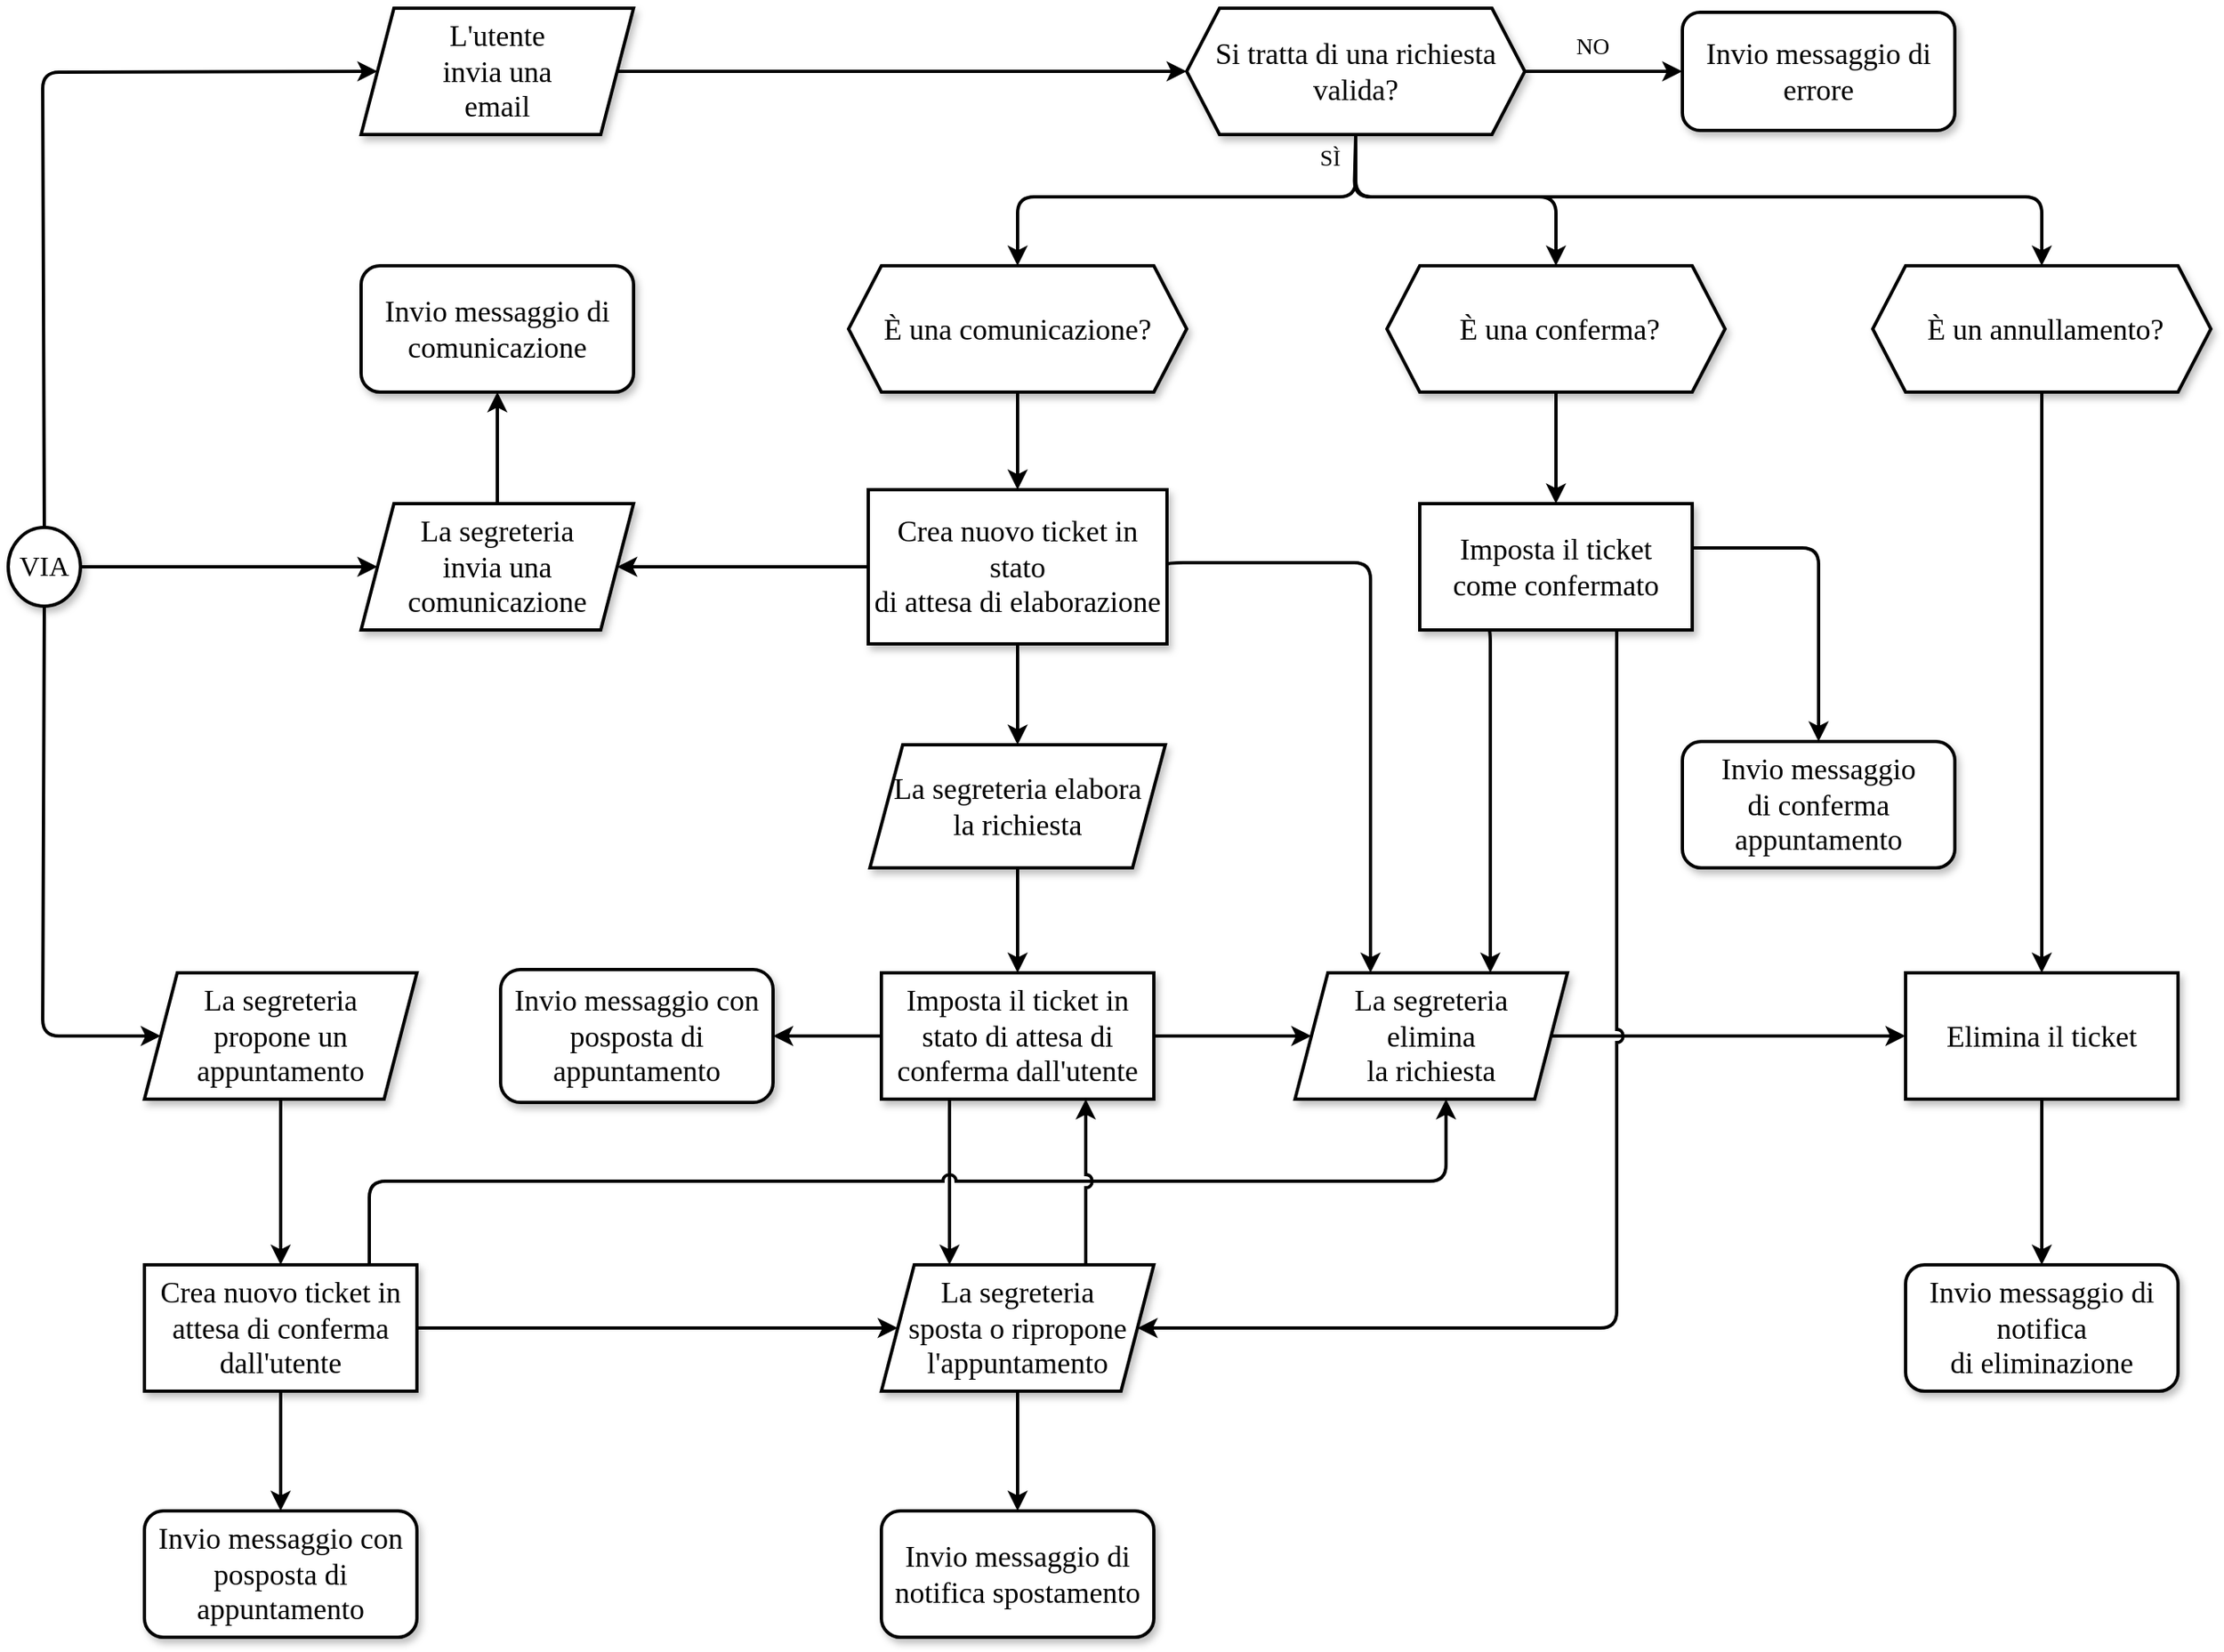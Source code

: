 <mxfile>
    <diagram id="Xe6axFjLFaA-5gSKD9X4" name="Page-2">
        <mxGraphModel dx="1331" dy="316" grid="1" gridSize="10" guides="1" tooltips="1" connect="1" arrows="1" fold="1" page="1" pageScale="1" pageWidth="827" pageHeight="1169" math="0" shadow="0">
            <root>
                <mxCell id="Ouf7BG7hddiqqKzNlTg5-0"/>
                <mxCell id="Ouf7BG7hddiqqKzNlTg5-1" parent="Ouf7BG7hddiqqKzNlTg5-0"/>
                <mxCell id="vu7aCvde-smqcooEf6lS-1" style="rounded=1;sketch=0;orthogonalLoop=1;jettySize=auto;html=1;strokeWidth=2;jumpStyle=arc;snapToPoint=0;anchorPointDirection=1;edgeStyle=orthogonalEdgeStyle;orthogonal=0;fixDash=0;flowAnimation=0;spacing=12;" parent="Ouf7BG7hddiqqKzNlTg5-1" source="YdChkJVt89u3u9-gbL1g-1" target="vu7aCvde-smqcooEf6lS-0" edge="1">
                    <mxGeometry relative="1" as="geometry"/>
                </mxCell>
                <mxCell id="YdChkJVt89u3u9-gbL1g-6" style="rounded=1;sketch=0;jumpStyle=arc;orthogonalLoop=1;jettySize=auto;html=1;strokeWidth=2;snapToPoint=0;anchorPointDirection=1;edgeStyle=orthogonalEdgeStyle;orthogonal=0;fixDash=0;flowAnimation=0;spacing=12;" parent="Ouf7BG7hddiqqKzNlTg5-1" source="YdChkJVt89u3u9-gbL1g-7" target="YdChkJVt89u3u9-gbL1g-21" edge="1">
                    <mxGeometry relative="1" as="geometry"/>
                </mxCell>
                <mxCell id="YdChkJVt89u3u9-gbL1g-8" style="rounded=1;orthogonalLoop=1;jettySize=auto;html=1;endArrow=classic;fontSize=11;fontFamily=Helvetica;strokeWidth=2;jumpStyle=arc;snapToPoint=0;anchorPointDirection=1;sketch=0;edgeStyle=orthogonalEdgeStyle;orthogonal=0;fixDash=0;flowAnimation=0;spacing=12;" parent="Ouf7BG7hddiqqKzNlTg5-1" source="YdChkJVt89u3u9-gbL1g-14" target="YdChkJVt89u3u9-gbL1g-2" edge="1">
                    <mxGeometry relative="1" as="geometry"/>
                </mxCell>
                <mxCell id="YdChkJVt89u3u9-gbL1g-9" value="&lt;font style=&quot;font-size: 14px;&quot;&gt;NO&lt;/font&gt;" style="edgeLabel;html=1;align=center;verticalAlign=middle;resizable=0;points=[];fontSize=14;fontFamily=asd;fontSource=http%3A%2F%2Fmirrors.ctan.org%2Ffonts%2Fcm%2Fps-type1%2Fbakoma%2Fttf%2Fcmb10.ttf;" parent="YdChkJVt89u3u9-gbL1g-8" vertex="1" connectable="0">
                    <mxGeometry x="-0.16" relative="1" as="geometry">
                        <mxPoint y="-15" as="offset"/>
                    </mxGeometry>
                </mxCell>
                <mxCell id="YdChkJVt89u3u9-gbL1g-12" style="rounded=1;orthogonalLoop=1;jettySize=auto;html=1;endArrow=classic;fontSize=11;fontFamily=Helvetica;strokeWidth=2;jumpStyle=arc;snapToPoint=0;anchorPointDirection=1;sketch=0;edgeStyle=orthogonalEdgeStyle;orthogonal=0;fixDash=0;flowAnimation=0;entryX=0.5;entryY=0;entryDx=0;entryDy=0;spacing=12;exitX=0.5;exitY=1;exitDx=0;exitDy=0;" parent="Ouf7BG7hddiqqKzNlTg5-1" source="YdChkJVt89u3u9-gbL1g-14" target="YdChkJVt89u3u9-gbL1g-16" edge="1">
                    <mxGeometry relative="1" as="geometry">
                        <mxPoint x="280" y="309" as="sourcePoint"/>
                        <mxPoint x="482" y="321" as="targetPoint"/>
                        <Array as="points">
                            <mxPoint x="280" y="202"/>
                            <mxPoint x="280" y="240"/>
                            <mxPoint x="403" y="240"/>
                        </Array>
                    </mxGeometry>
                </mxCell>
                <mxCell id="YdChkJVt89u3u9-gbL1g-13" value="&lt;font style=&quot;font-size: 14px;&quot;&gt;SÌ&lt;/font&gt;" style="edgeLabel;html=1;align=center;verticalAlign=middle;resizable=0;points=[];fontSize=14;fontFamily=asd;fontSource=http%3A%2F%2Fmirrors.ctan.org%2Ffonts%2Fcm%2Fps-type1%2Fbakoma%2Fttf%2Fcmb10.ttf;" parent="YdChkJVt89u3u9-gbL1g-12" vertex="1" connectable="0">
                    <mxGeometry x="-0.265" y="-1" relative="1" as="geometry">
                        <mxPoint x="-51" y="-24" as="offset"/>
                    </mxGeometry>
                </mxCell>
                <mxCell id="vu7aCvde-smqcooEf6lS-12" style="rounded=1;sketch=0;orthogonalLoop=1;jettySize=auto;html=1;strokeWidth=2;jumpStyle=arc;snapToPoint=0;anchorPointDirection=1;edgeStyle=orthogonalEdgeStyle;orthogonal=0;fixDash=0;flowAnimation=0;entryX=0.5;entryY=0;entryDx=0;entryDy=0;exitX=0.5;exitY=1;exitDx=0;exitDy=0;spacing=12;" parent="Ouf7BG7hddiqqKzNlTg5-1" source="YdChkJVt89u3u9-gbL1g-14" edge="1" target="YdChkJVt89u3u9-gbL1g-7">
                    <mxGeometry relative="1" as="geometry">
                        <mxPoint x="78" y="300" as="targetPoint"/>
                        <Array as="points">
                            <mxPoint x="281" y="240"/>
                            <mxPoint x="75" y="240"/>
                        </Array>
                    </mxGeometry>
                </mxCell>
                <mxCell id="vu7aCvde-smqcooEf6lS-13" style="rounded=1;sketch=0;orthogonalLoop=1;jettySize=auto;html=1;strokeWidth=2;jumpStyle=arc;snapToPoint=0;anchorPointDirection=1;edgeStyle=orthogonalEdgeStyle;orthogonal=0;fixDash=0;flowAnimation=0;exitX=0.5;exitY=1;exitDx=0;exitDy=0;entryX=0.5;entryY=0;entryDx=0;entryDy=0;spacing=12;" parent="Ouf7BG7hddiqqKzNlTg5-1" source="YdChkJVt89u3u9-gbL1g-14" target="YdChkJVt89u3u9-gbL1g-18" edge="1">
                    <mxGeometry relative="1" as="geometry">
                        <Array as="points">
                            <mxPoint x="281" y="240"/>
                            <mxPoint x="699" y="240"/>
                        </Array>
                    </mxGeometry>
                </mxCell>
                <mxCell id="YdChkJVt89u3u9-gbL1g-15" style="rounded=1;orthogonalLoop=1;jettySize=auto;html=1;endArrow=classic;fontSize=11;fontFamily=Helvetica;strokeWidth=2;jumpStyle=arc;snapToPoint=0;anchorPointDirection=1;sketch=0;edgeStyle=orthogonalEdgeStyle;orthogonal=0;fixDash=0;flowAnimation=0;spacing=12;" parent="Ouf7BG7hddiqqKzNlTg5-1" source="YdChkJVt89u3u9-gbL1g-16" target="YdChkJVt89u3u9-gbL1g-31" edge="1">
                    <mxGeometry relative="1" as="geometry"/>
                </mxCell>
                <mxCell id="YdChkJVt89u3u9-gbL1g-17" style="rounded=1;orthogonalLoop=1;jettySize=auto;html=1;endArrow=classic;fontSize=11;fontFamily=Helvetica;strokeWidth=2;jumpStyle=arc;snapToPoint=0;anchorPointDirection=1;sketch=0;edgeStyle=orthogonalEdgeStyle;orthogonal=0;fixDash=0;flowAnimation=0;spacing=12;" parent="Ouf7BG7hddiqqKzNlTg5-1" source="YdChkJVt89u3u9-gbL1g-18" target="YdChkJVt89u3u9-gbL1g-38" edge="1">
                    <mxGeometry relative="1" as="geometry">
                        <mxPoint x="702.0" y="420" as="targetPoint"/>
                    </mxGeometry>
                </mxCell>
                <mxCell id="YdChkJVt89u3u9-gbL1g-19" style="rounded=1;sketch=0;jumpStyle=arc;orthogonalLoop=1;jettySize=auto;html=1;strokeWidth=2;snapToPoint=0;anchorPointDirection=1;edgeStyle=orthogonalEdgeStyle;orthogonal=0;fixDash=0;flowAnimation=0;spacing=12;" parent="Ouf7BG7hddiqqKzNlTg5-1" source="YdChkJVt89u3u9-gbL1g-21" target="YdChkJVt89u3u9-gbL1g-23" edge="1">
                    <mxGeometry relative="1" as="geometry"/>
                </mxCell>
                <mxCell id="vu7aCvde-smqcooEf6lS-2" style="rounded=1;sketch=0;orthogonalLoop=1;jettySize=auto;html=1;strokeWidth=2;jumpStyle=arc;snapToPoint=0;anchorPointDirection=1;edgeStyle=orthogonalEdgeStyle;orthogonal=0;fixDash=0;flowAnimation=0;spacing=12;" parent="Ouf7BG7hddiqqKzNlTg5-1" source="YdChkJVt89u3u9-gbL1g-21" target="vu7aCvde-smqcooEf6lS-0" edge="1">
                    <mxGeometry relative="1" as="geometry"/>
                </mxCell>
                <mxCell id="YdChkJVt89u3u9-gbL1g-22" style="rounded=1;sketch=0;jumpStyle=arc;orthogonalLoop=1;jettySize=auto;html=1;strokeWidth=2;snapToPoint=0;anchorPointDirection=1;edgeStyle=orthogonalEdgeStyle;orthogonal=0;fixDash=0;flowAnimation=0;spacing=12;" parent="Ouf7BG7hddiqqKzNlTg5-1" source="YdChkJVt89u3u9-gbL1g-23" target="YdChkJVt89u3u9-gbL1g-28" edge="1">
                    <mxGeometry relative="1" as="geometry">
                        <mxPoint x="75" y="669" as="sourcePoint"/>
                    </mxGeometry>
                </mxCell>
                <mxCell id="YdChkJVt89u3u9-gbL1g-24" style="rounded=1;orthogonalLoop=1;jettySize=auto;html=1;endArrow=classic;fontSize=11;fontFamily=Helvetica;strokeWidth=2;jumpStyle=arc;snapToPoint=0;anchorPointDirection=1;sketch=0;edgeStyle=orthogonalEdgeStyle;orthogonal=0;fixDash=0;flowAnimation=0;spacing=12;" parent="Ouf7BG7hddiqqKzNlTg5-1" source="YdChkJVt89u3u9-gbL1g-25" target="YdChkJVt89u3u9-gbL1g-38" edge="1">
                    <mxGeometry relative="1" as="geometry"/>
                </mxCell>
                <mxCell id="vu7aCvde-smqcooEf6lS-25" style="rounded=1;sketch=0;jumpStyle=arc;orthogonalLoop=1;jettySize=auto;html=1;strokeWidth=2;snapToPoint=0;anchorPointDirection=1;edgeStyle=orthogonalEdgeStyle;orthogonal=0;fixDash=0;flowAnimation=0;spacing=12;" parent="Ouf7BG7hddiqqKzNlTg5-1" source="YdChkJVt89u3u9-gbL1g-28" target="YdChkJVt89u3u9-gbL1g-25" edge="1">
                    <mxGeometry relative="1" as="geometry"/>
                </mxCell>
                <mxCell id="vu7aCvde-smqcooEf6lS-28" style="rounded=1;sketch=0;jumpStyle=arc;orthogonalLoop=1;jettySize=auto;html=1;strokeWidth=2;snapToPoint=0;anchorPointDirection=1;edgeStyle=orthogonalEdgeStyle;orthogonal=0;fixDash=0;flowAnimation=0;spacing=12;" parent="Ouf7BG7hddiqqKzNlTg5-1" source="YdChkJVt89u3u9-gbL1g-28" target="YdChkJVt89u3u9-gbL1g-3" edge="1">
                    <mxGeometry relative="1" as="geometry"/>
                </mxCell>
                <mxCell id="YdChkJVt89u3u9-gbL1g-48" style="rounded=1;sketch=0;orthogonalLoop=1;jettySize=auto;html=1;strokeWidth=2;jumpStyle=arc;snapToPoint=0;anchorPointDirection=1;edgeStyle=orthogonalEdgeStyle;orthogonal=0;fixDash=0;flowAnimation=0;spacing=12;exitX=1;exitY=0.5;exitDx=0;exitDy=0;" parent="Ouf7BG7hddiqqKzNlTg5-1" source="YdChkJVt89u3u9-gbL1g-36" target="YdChkJVt89u3u9-gbL1g-14" edge="1">
                    <mxGeometry relative="1" as="geometry"/>
                </mxCell>
                <mxCell id="YdChkJVt89u3u9-gbL1g-37" style="rounded=1;orthogonalLoop=1;jettySize=auto;html=1;endArrow=classic;fontSize=11;fontFamily=Helvetica;strokeWidth=2;jumpStyle=arc;snapToPoint=0;anchorPointDirection=1;sketch=0;edgeStyle=orthogonalEdgeStyle;orthogonal=0;fixDash=0;flowAnimation=0;spacing=12;" parent="Ouf7BG7hddiqqKzNlTg5-1" source="YdChkJVt89u3u9-gbL1g-38" target="YdChkJVt89u3u9-gbL1g-5" edge="1">
                    <mxGeometry relative="1" as="geometry"/>
                </mxCell>
                <mxCell id="YdChkJVt89u3u9-gbL1g-44" style="rounded=1;sketch=0;jumpStyle=arc;orthogonalLoop=1;jettySize=auto;html=1;strokeWidth=2;snapToPoint=0;anchorPointDirection=1;edgeStyle=orthogonalEdgeStyle;orthogonal=0;fixDash=0;flowAnimation=0;spacing=12;" parent="Ouf7BG7hddiqqKzNlTg5-1" source="YdChkJVt89u3u9-gbL1g-40" target="YdChkJVt89u3u9-gbL1g-43" edge="1">
                    <mxGeometry relative="1" as="geometry"/>
                </mxCell>
                <mxCell id="vu7aCvde-smqcooEf6lS-7" style="rounded=1;sketch=0;jumpStyle=arc;orthogonalLoop=1;jettySize=auto;html=1;strokeWidth=2;snapToPoint=0;anchorPointDirection=1;edgeStyle=orthogonalEdgeStyle;orthogonal=0;fixDash=0;flowAnimation=0;spacing=12;" parent="Ouf7BG7hddiqqKzNlTg5-1" source="YdChkJVt89u3u9-gbL1g-43" target="vu7aCvde-smqcooEf6lS-6" edge="1">
                    <mxGeometry relative="1" as="geometry"/>
                </mxCell>
                <mxCell id="vu7aCvde-smqcooEf6lS-22" style="rounded=1;sketch=0;jumpStyle=arc;orthogonalLoop=1;jettySize=auto;html=1;strokeWidth=2;snapToPoint=0;anchorPointDirection=1;edgeStyle=orthogonalEdgeStyle;orthogonal=0;fixDash=0;flowAnimation=0;spacing=12;" parent="Ouf7BG7hddiqqKzNlTg5-1" source="YdChkJVt89u3u9-gbL1g-43" target="YdChkJVt89u3u9-gbL1g-45" edge="1">
                    <mxGeometry relative="1" as="geometry"/>
                </mxCell>
                <mxCell id="vu7aCvde-smqcooEf6lS-18" style="rounded=1;sketch=0;jumpStyle=arc;orthogonalLoop=1;jettySize=auto;html=1;strokeWidth=2;snapToPoint=0;anchorPointDirection=1;edgeStyle=orthogonalEdgeStyle;orthogonal=0;fixDash=0;flowAnimation=0;spacing=12;" parent="Ouf7BG7hddiqqKzNlTg5-1" source="vu7aCvde-smqcooEf6lS-0" target="vu7aCvde-smqcooEf6lS-3" edge="1">
                    <mxGeometry relative="1" as="geometry"/>
                </mxCell>
                <object label="" id="vu7aCvde-smqcooEf6lS-24">
                    <mxCell style="rounded=1;sketch=0;jumpStyle=arc;orthogonalLoop=1;jettySize=auto;html=1;strokeWidth=2;snapToPoint=0;anchorPointDirection=1;edgeStyle=orthogonalEdgeStyle;orthogonal=0;fixDash=0;flowAnimation=0;spacing=12;" parent="Ouf7BG7hddiqqKzNlTg5-1" source="vu7aCvde-smqcooEf6lS-6" target="vu7aCvde-smqcooEf6lS-8" edge="1">
                        <mxGeometry relative="1" as="geometry"/>
                    </mxCell>
                </object>
                <mxCell id="5tTfcEV_6ob84jtxQ1FV-10" style="edgeStyle=orthogonalEdgeStyle;sketch=0;jumpStyle=arc;orthogonalLoop=1;jettySize=auto;html=1;exitX=0.5;exitY=0;exitDx=0;exitDy=0;strokeWidth=2;spacing=12;entryX=0;entryY=0.5;entryDx=0;entryDy=0;" edge="1" parent="Ouf7BG7hddiqqKzNlTg5-1" source="YdChkJVt89u3u9-gbL1g-1" target="YdChkJVt89u3u9-gbL1g-36">
                    <mxGeometry relative="1" as="geometry">
                        <Array as="points">
                            <mxPoint x="-518" y="164"/>
                            <mxPoint x="-519" y="164"/>
                        </Array>
                    </mxGeometry>
                </mxCell>
                <mxCell id="5tTfcEV_6ob84jtxQ1FV-11" style="edgeStyle=orthogonalEdgeStyle;sketch=0;jumpStyle=arc;orthogonalLoop=1;jettySize=auto;html=1;exitX=0.5;exitY=1;exitDx=0;exitDy=0;strokeWidth=2;spacing=12;" edge="1" parent="Ouf7BG7hddiqqKzNlTg5-1" source="YdChkJVt89u3u9-gbL1g-1" target="YdChkJVt89u3u9-gbL1g-40">
                    <mxGeometry relative="1" as="geometry">
                        <mxPoint x="-519" y="705" as="targetPoint"/>
                        <Array as="points">
                            <mxPoint x="-519" y="699"/>
                        </Array>
                    </mxGeometry>
                </mxCell>
                <mxCell id="YdChkJVt89u3u9-gbL1g-1" value="VIA" style="ellipse;whiteSpace=wrap;html=1;aspect=fixed;strokeWidth=2;shadow=1;fontFamily=asd;fontSource=http%3A%2F%2Fmirrors.ctan.org%2Ffonts%2Fcm%2Fps-type1%2Fbakoma%2Fttf%2Fcmb10.ttf;fontSize=17;snapToPoint=0;fixDash=1;" parent="Ouf7BG7hddiqqKzNlTg5-1" vertex="1">
                    <mxGeometry x="-540" y="441.5" width="44.01" height="48" as="geometry"/>
                </mxCell>
                <mxCell id="YdChkJVt89u3u9-gbL1g-2" value="&lt;font style=&quot;font-size: 18px;&quot;&gt;Invio messaggio di errore&lt;/font&gt;" style="rounded=1;whiteSpace=wrap;html=1;strokeWidth=2;fontSize=18;shadow=1;fontFamily=asd;fontSource=http%3A%2F%2Fmirrors.ctan.org%2Ffonts%2Fcm%2Fps-type1%2Fbakoma%2Fttf%2Fcmb10.ttf;snapToPoint=0;fixDash=1;spacing=2;" parent="Ouf7BG7hddiqqKzNlTg5-1" vertex="1">
                    <mxGeometry x="480" y="127.5" width="166" height="72" as="geometry"/>
                </mxCell>
                <mxCell id="YdChkJVt89u3u9-gbL1g-3" value="&lt;font style=&quot;font-size: 18px;&quot;&gt;Invio messaggio con posposta di appuntamento&lt;/font&gt;" style="rounded=1;whiteSpace=wrap;html=1;strokeWidth=2;fontSize=18;shadow=1;fontFamily=asd;fontSource=http%3A%2F%2Fmirrors.ctan.org%2Ffonts%2Fcm%2Fps-type1%2Fbakoma%2Fttf%2Fcmb10.ttf;snapToPoint=0;fixDash=1;spacing=2;" parent="Ouf7BG7hddiqqKzNlTg5-1" vertex="1">
                    <mxGeometry x="-240" y="711" width="166" height="81" as="geometry"/>
                </mxCell>
                <mxCell id="YdChkJVt89u3u9-gbL1g-4" value="&lt;span style=&quot;font-size: 18px&quot;&gt;Invio messaggio&lt;br&gt;di conferma&lt;br&gt;appuntamento&lt;/span&gt;&lt;font style=&quot;font-size: 18px&quot;&gt;&lt;br style=&quot;font-size: 18px&quot;&gt;&lt;/font&gt;" style="rounded=1;whiteSpace=wrap;html=1;strokeWidth=2;fontSize=18;shadow=1;fontFamily=asd;fontSource=http%3A%2F%2Fmirrors.ctan.org%2Ffonts%2Fcm%2Fps-type1%2Fbakoma%2Fttf%2Fcmb10.ttf;snapToPoint=0;fixDash=1;spacing=0;" parent="Ouf7BG7hddiqqKzNlTg5-1" vertex="1">
                    <mxGeometry x="480" y="572" width="166" height="77" as="geometry"/>
                </mxCell>
                <mxCell id="YdChkJVt89u3u9-gbL1g-5" value="&lt;font style=&quot;font-size: 18px;&quot;&gt;Invio&amp;nbsp;messaggio di notifica&lt;br style=&quot;font-size: 18px;&quot;&gt;di eliminazione&lt;br style=&quot;font-size: 18px;&quot;&gt;&lt;/font&gt;" style="rounded=1;whiteSpace=wrap;html=1;strokeWidth=2;fontSize=18;shadow=1;fontFamily=asd;fontSource=http%3A%2F%2Fmirrors.ctan.org%2Ffonts%2Fcm%2Fps-type1%2Fbakoma%2Fttf%2Fcmb10.ttf;snapToPoint=0;fixDash=1;spacing=2;" parent="Ouf7BG7hddiqqKzNlTg5-1" vertex="1">
                    <mxGeometry x="616" y="891" width="166" height="77" as="geometry"/>
                </mxCell>
                <mxCell id="YdChkJVt89u3u9-gbL1g-7" value="&lt;span style=&quot;font-size: 18px; font-style: normal; font-weight: normal; letter-spacing: normal; text-align: center; text-indent: 0px; text-transform: none; word-spacing: 0px; text-decoration: none; display: inline; float: none;&quot;&gt;È una comunicazione?&lt;/span&gt;" style="shape=hexagon;perimeter=hexagonPerimeter2;whiteSpace=wrap;html=1;fixedSize=1;shadow=1;labelBackgroundColor=none;strokeWidth=2;fontFamily=asd;fontSource=http%3A%2F%2Fmirrors.ctan.org%2Ffonts%2Fcm%2Fps-type1%2Fbakoma%2Fttf%2Fcmb10.ttf;fontSize=18;snapToPoint=0;fixDash=1;spacing=2;" parent="Ouf7BG7hddiqqKzNlTg5-1" vertex="1">
                    <mxGeometry x="-28" y="282" width="206" height="77" as="geometry"/>
                </mxCell>
                <mxCell id="YdChkJVt89u3u9-gbL1g-14" value="Si tratta di una richiesta valida?" style="shape=hexagon;perimeter=hexagonPerimeter2;whiteSpace=wrap;html=1;fixedSize=1;shadow=1;labelBackgroundColor=none;strokeWidth=2;fontFamily=asd;fontSource=http%3A%2F%2Fmirrors.ctan.org%2Ffonts%2Fcm%2Fps-type1%2Fbakoma%2Fttf%2Fcmb10.ttf;fontSize=18;snapToPoint=0;fixDash=1;spacing=2;" parent="Ouf7BG7hddiqqKzNlTg5-1" vertex="1">
                    <mxGeometry x="178" y="125" width="206" height="77" as="geometry"/>
                </mxCell>
                <mxCell id="YdChkJVt89u3u9-gbL1g-16" value="&lt;span style=&quot;font-size: 18px; font-style: normal; font-weight: normal; letter-spacing: normal; text-align: center; text-indent: 0px; text-transform: none; word-spacing: 0px; text-decoration: none; display: inline; float: none;&quot;&gt;&amp;nbsp;È una conferma?&lt;/span&gt;" style="shape=hexagon;perimeter=hexagonPerimeter2;whiteSpace=wrap;html=1;fixedSize=1;shadow=1;labelBackgroundColor=none;strokeWidth=2;fontFamily=asd;fontSource=http%3A%2F%2Fmirrors.ctan.org%2Ffonts%2Fcm%2Fps-type1%2Fbakoma%2Fttf%2Fcmb10.ttf;fontSize=18;snapToPoint=0;fixDash=1;spacing=2;" parent="Ouf7BG7hddiqqKzNlTg5-1" vertex="1">
                    <mxGeometry x="300" y="282" width="206" height="77" as="geometry"/>
                </mxCell>
                <mxCell id="YdChkJVt89u3u9-gbL1g-18" value="&lt;span style=&quot;font-size: 18px;&quot;&gt;&amp;nbsp;È un annullamento?&lt;/span&gt;" style="shape=hexagon;perimeter=hexagonPerimeter2;whiteSpace=wrap;html=1;fixedSize=1;shadow=1;labelBackgroundColor=none;strokeWidth=2;fontFamily=asd;fontSource=http%3A%2F%2Fmirrors.ctan.org%2Ffonts%2Fcm%2Fps-type1%2Fbakoma%2Fttf%2Fcmb10.ttf;fontSize=18;snapToPoint=0;fixDash=1;spacing=2;" parent="Ouf7BG7hddiqqKzNlTg5-1" vertex="1">
                    <mxGeometry x="596" y="282" width="206" height="77" as="geometry"/>
                </mxCell>
                <mxCell id="5tTfcEV_6ob84jtxQ1FV-6" style="edgeStyle=orthogonalEdgeStyle;sketch=0;jumpStyle=arc;orthogonalLoop=1;jettySize=auto;html=1;exitX=1;exitY=0.5;exitDx=0;exitDy=0;strokeWidth=2;spacing=12;" edge="1" parent="Ouf7BG7hddiqqKzNlTg5-1" source="YdChkJVt89u3u9-gbL1g-21" target="YdChkJVt89u3u9-gbL1g-25">
                    <mxGeometry relative="1" as="geometry">
                        <Array as="points">
                            <mxPoint x="290" y="463"/>
                        </Array>
                    </mxGeometry>
                </mxCell>
                <mxCell id="YdChkJVt89u3u9-gbL1g-21" value="Crea nuovo ticket in stato&lt;br style=&quot;font-size: 18px;&quot;&gt;di attesa di elaborazione" style="rounded=0;whiteSpace=wrap;html=1;shadow=1;labelBackgroundColor=none;strokeWidth=2;fontSize=18;fontFamily=asd;fontSource=http%3A%2F%2Fmirrors.ctan.org%2Ffonts%2Fcm%2Fps-type1%2Fbakoma%2Fttf%2Fcmb10.ttf;snapToPoint=0;fixDash=1;spacing=2;" parent="Ouf7BG7hddiqqKzNlTg5-1" vertex="1">
                    <mxGeometry x="-16" y="418.5" width="182" height="94" as="geometry"/>
                </mxCell>
                <mxCell id="YdChkJVt89u3u9-gbL1g-23" value="La segreteria elabora&lt;br style=&quot;font-size: 18px;&quot;&gt;la richiesta" style="shape=parallelogram;perimeter=parallelogramPerimeter;whiteSpace=wrap;html=1;fixedSize=1;shadow=1;labelBackgroundColor=none;strokeWidth=2;fontSize=18;fontFamily=asd;fontSource=http%3A%2F%2Fmirrors.ctan.org%2Ffonts%2Fcm%2Fps-type1%2Fbakoma%2Fttf%2Fcmb10.ttf;snapToPoint=0;fixDash=1;spacing=14;" parent="Ouf7BG7hddiqqKzNlTg5-1" vertex="1">
                    <mxGeometry x="-15" y="574" width="180" height="75" as="geometry"/>
                </mxCell>
                <mxCell id="YdChkJVt89u3u9-gbL1g-25" value="La segreteria elimina&lt;br style=&quot;font-size: 18px;&quot;&gt;la richiesta" style="shape=parallelogram;perimeter=parallelogramPerimeter;whiteSpace=wrap;html=1;fixedSize=1;shadow=1;labelBackgroundColor=none;strokeWidth=2;fontSize=18;fontFamily=asd;fontSource=http%3A%2F%2Fmirrors.ctan.org%2Ffonts%2Fcm%2Fps-type1%2Fbakoma%2Fttf%2Fcmb10.ttf;snapToPoint=0;fixDash=1;spacing=14;" parent="Ouf7BG7hddiqqKzNlTg5-1" vertex="1">
                    <mxGeometry x="244" y="713" width="166" height="77" as="geometry"/>
                </mxCell>
                <mxCell id="5tTfcEV_6ob84jtxQ1FV-13" style="edgeStyle=orthogonalEdgeStyle;rounded=1;sketch=0;jumpStyle=arc;orthogonalLoop=1;jettySize=auto;html=1;exitX=0.25;exitY=1;exitDx=0;exitDy=0;entryX=0.25;entryY=0;entryDx=0;entryDy=0;strokeWidth=2;spacing=12;" edge="1" parent="Ouf7BG7hddiqqKzNlTg5-1" source="YdChkJVt89u3u9-gbL1g-28" target="vu7aCvde-smqcooEf6lS-6">
                    <mxGeometry relative="1" as="geometry"/>
                </mxCell>
                <mxCell id="YdChkJVt89u3u9-gbL1g-28" value="Imposta il ticket in stato di attesa di conferma dall'utente" style="rounded=0;whiteSpace=wrap;html=1;shadow=1;labelBackgroundColor=none;strokeWidth=2;fontSize=18;fontFamily=asd;fontSource=http%3A%2F%2Fmirrors.ctan.org%2Ffonts%2Fcm%2Fps-type1%2Fbakoma%2Fttf%2Fcmb10.ttf;snapToPoint=0;fixDash=1;spacing=2;" parent="Ouf7BG7hddiqqKzNlTg5-1" vertex="1">
                    <mxGeometry x="-8" y="713" width="166" height="77" as="geometry"/>
                </mxCell>
                <mxCell id="5tTfcEV_6ob84jtxQ1FV-8" style="edgeStyle=orthogonalEdgeStyle;sketch=0;jumpStyle=arc;orthogonalLoop=1;jettySize=auto;html=1;exitX=0.25;exitY=1;exitDx=0;exitDy=0;strokeWidth=2;spacing=12;" edge="1" parent="Ouf7BG7hddiqqKzNlTg5-1" source="YdChkJVt89u3u9-gbL1g-31" target="YdChkJVt89u3u9-gbL1g-25">
                    <mxGeometry relative="1" as="geometry">
                        <Array as="points">
                            <mxPoint x="363" y="625"/>
                            <mxPoint x="363" y="625"/>
                        </Array>
                    </mxGeometry>
                </mxCell>
                <mxCell id="5tTfcEV_6ob84jtxQ1FV-9" style="edgeStyle=orthogonalEdgeStyle;sketch=0;jumpStyle=arc;orthogonalLoop=1;jettySize=auto;html=1;entryX=0.5;entryY=0;entryDx=0;entryDy=0;strokeWidth=2;spacing=12;" edge="1" parent="Ouf7BG7hddiqqKzNlTg5-1" source="YdChkJVt89u3u9-gbL1g-31" target="YdChkJVt89u3u9-gbL1g-4">
                    <mxGeometry relative="1" as="geometry">
                        <Array as="points">
                            <mxPoint x="563" y="454"/>
                        </Array>
                    </mxGeometry>
                </mxCell>
                <mxCell id="5tTfcEV_6ob84jtxQ1FV-12" style="edgeStyle=orthogonalEdgeStyle;rounded=1;sketch=0;jumpStyle=arc;orthogonalLoop=1;jettySize=auto;html=1;entryX=1;entryY=0.5;entryDx=0;entryDy=0;strokeWidth=2;spacing=12;" edge="1" parent="Ouf7BG7hddiqqKzNlTg5-1" source="YdChkJVt89u3u9-gbL1g-31" target="vu7aCvde-smqcooEf6lS-6">
                    <mxGeometry relative="1" as="geometry">
                        <Array as="points">
                            <mxPoint x="440" y="930"/>
                        </Array>
                    </mxGeometry>
                </mxCell>
                <mxCell id="YdChkJVt89u3u9-gbL1g-31" value="Imposta il ticket come confermato" style="rounded=0;whiteSpace=wrap;html=1;shadow=1;labelBackgroundColor=none;strokeWidth=2;fontSize=18;fontFamily=asd;fontSource=http%3A%2F%2Fmirrors.ctan.org%2Ffonts%2Fcm%2Fps-type1%2Fbakoma%2Fttf%2Fcmb10.ttf;snapToPoint=0;fixDash=1;spacing=5;" parent="Ouf7BG7hddiqqKzNlTg5-1" vertex="1">
                    <mxGeometry x="320" y="427" width="166" height="77" as="geometry"/>
                </mxCell>
                <mxCell id="YdChkJVt89u3u9-gbL1g-36" value="L'utente invia una&lt;br style=&quot;font-size: 18px;&quot;&gt;email" style="shape=parallelogram;perimeter=parallelogramPerimeter;whiteSpace=wrap;html=1;fixedSize=1;shadow=1;labelBackgroundColor=none;strokeWidth=2;fontSize=18;fontFamily=asd;fontSource=http%3A%2F%2Fmirrors.ctan.org%2Ffonts%2Fcm%2Fps-type1%2Fbakoma%2Fttf%2Fcmb10.ttf;snapToPoint=0;fixDash=1;spacing=37;" parent="Ouf7BG7hddiqqKzNlTg5-1" vertex="1">
                    <mxGeometry x="-325" y="125" width="166" height="77" as="geometry"/>
                </mxCell>
                <mxCell id="YdChkJVt89u3u9-gbL1g-38" value="Elimina il ticket" style="rounded=0;whiteSpace=wrap;html=1;shadow=1;labelBackgroundColor=none;strokeWidth=2;fontSize=18;fontFamily=asd;fontSource=http%3A%2F%2Fmirrors.ctan.org%2Ffonts%2Fcm%2Fps-type1%2Fbakoma%2Fttf%2Fcmb10.ttf;snapToPoint=0;fixDash=1;spacing=2;" parent="Ouf7BG7hddiqqKzNlTg5-1" vertex="1">
                    <mxGeometry x="616" y="713" width="166" height="77" as="geometry"/>
                </mxCell>
                <mxCell id="YdChkJVt89u3u9-gbL1g-40" value="La segreteria propone un appuntamento" style="shape=parallelogram;perimeter=parallelogramPerimeter;whiteSpace=wrap;html=1;fixedSize=1;shadow=1;labelBackgroundColor=none;strokeWidth=2;fontSize=18;fontFamily=asd;fontSource=http%3A%2F%2Fmirrors.ctan.org%2Ffonts%2Fcm%2Fps-type1%2Fbakoma%2Fttf%2Fcmb10.ttf;snapToPoint=0;fixDash=1;spacing=14;" parent="Ouf7BG7hddiqqKzNlTg5-1" vertex="1">
                    <mxGeometry x="-457" y="713" width="166" height="77" as="geometry"/>
                </mxCell>
                <mxCell id="5tTfcEV_6ob84jtxQ1FV-4" style="edgeStyle=orthogonalEdgeStyle;rounded=1;orthogonalLoop=1;jettySize=auto;html=1;strokeWidth=2;jumpStyle=arc;spacing=12;" edge="1" parent="Ouf7BG7hddiqqKzNlTg5-1" source="YdChkJVt89u3u9-gbL1g-43" target="YdChkJVt89u3u9-gbL1g-25">
                    <mxGeometry relative="1" as="geometry">
                        <Array as="points">
                            <mxPoint x="-320" y="840"/>
                            <mxPoint x="336" y="840"/>
                        </Array>
                    </mxGeometry>
                </mxCell>
                <mxCell id="YdChkJVt89u3u9-gbL1g-43" value="Crea nuovo ticket in attesa di conferma dall'utente" style="rounded=0;whiteSpace=wrap;html=1;shadow=1;labelBackgroundColor=none;strokeWidth=2;fontSize=18;fontFamily=asd;fontSource=http%3A%2F%2Fmirrors.ctan.org%2Ffonts%2Fcm%2Fps-type1%2Fbakoma%2Fttf%2Fcmb10.ttf;snapToPoint=0;fixDash=1;spacing=2;" parent="Ouf7BG7hddiqqKzNlTg5-1" vertex="1">
                    <mxGeometry x="-457" y="891" width="166" height="77" as="geometry"/>
                </mxCell>
                <mxCell id="YdChkJVt89u3u9-gbL1g-45" value="&lt;font style=&quot;font-size: 18px;&quot;&gt;Invio messaggio con posposta di appuntamento&lt;/font&gt;" style="rounded=1;whiteSpace=wrap;html=1;strokeWidth=2;fontSize=18;shadow=1;fontFamily=asd;fontSource=http%3A%2F%2Fmirrors.ctan.org%2Ffonts%2Fcm%2Fps-type1%2Fbakoma%2Fttf%2Fcmb10.ttf;snapToPoint=0;fixDash=1;spacing=2;" parent="Ouf7BG7hddiqqKzNlTg5-1" vertex="1">
                    <mxGeometry x="-457" y="1041" width="166" height="77" as="geometry"/>
                </mxCell>
                <mxCell id="vu7aCvde-smqcooEf6lS-0" value="La segreteria invia una comunicazione" style="shape=parallelogram;perimeter=parallelogramPerimeter;whiteSpace=wrap;html=1;fixedSize=1;shadow=1;labelBackgroundColor=none;strokeWidth=2;fontSize=18;fontFamily=asd;fontSource=http%3A%2F%2Fmirrors.ctan.org%2Ffonts%2Fcm%2Fps-type1%2Fbakoma%2Fttf%2Fcmb10.ttf;snapToPoint=0;fixDash=1;spacing=20;" parent="Ouf7BG7hddiqqKzNlTg5-1" vertex="1">
                    <mxGeometry x="-325" y="427" width="166" height="77" as="geometry"/>
                </mxCell>
                <mxCell id="vu7aCvde-smqcooEf6lS-3" value="&lt;font style=&quot;font-size: 18px;&quot;&gt;Invio messaggio di comunicazione&lt;/font&gt;" style="rounded=1;whiteSpace=wrap;html=1;strokeWidth=2;fontSize=18;shadow=1;fontFamily=asd;fontSource=http%3A%2F%2Fmirrors.ctan.org%2Ffonts%2Fcm%2Fps-type1%2Fbakoma%2Fttf%2Fcmb10.ttf;snapToPoint=0;fixDash=1;spacing=2;" parent="Ouf7BG7hddiqqKzNlTg5-1" vertex="1">
                    <mxGeometry x="-325" y="282" width="166" height="77" as="geometry"/>
                </mxCell>
                <mxCell id="5tTfcEV_6ob84jtxQ1FV-14" style="edgeStyle=orthogonalEdgeStyle;rounded=1;sketch=0;jumpStyle=arc;orthogonalLoop=1;jettySize=auto;html=1;exitX=0.75;exitY=0;exitDx=0;exitDy=0;entryX=0.75;entryY=1;entryDx=0;entryDy=0;strokeWidth=2;spacing=12;" edge="1" parent="Ouf7BG7hddiqqKzNlTg5-1" source="vu7aCvde-smqcooEf6lS-6" target="YdChkJVt89u3u9-gbL1g-28">
                    <mxGeometry relative="1" as="geometry"/>
                </mxCell>
                <mxCell id="vu7aCvde-smqcooEf6lS-6" value="La segreteria sposta o ripropone l'appuntamento" style="shape=parallelogram;perimeter=parallelogramPerimeter;whiteSpace=wrap;html=1;fixedSize=1;shadow=1;labelBackgroundColor=none;strokeWidth=2;fontSize=18;fontFamily=asd;fontSource=http%3A%2F%2Fmirrors.ctan.org%2Ffonts%2Fcm%2Fps-type1%2Fbakoma%2Fttf%2Fcmb10.ttf;snapToPoint=0;fixDash=1;spacing=14;" parent="Ouf7BG7hddiqqKzNlTg5-1" vertex="1">
                    <mxGeometry x="-8" y="891" width="166" height="77" as="geometry"/>
                </mxCell>
                <mxCell id="vu7aCvde-smqcooEf6lS-8" value="&lt;font style=&quot;font-size: 18px;&quot;&gt;Invio messaggio di notifica spostamento&lt;/font&gt;" style="rounded=1;whiteSpace=wrap;html=1;strokeWidth=2;fontSize=18;shadow=1;fontFamily=asd;fontSource=http%3A%2F%2Fmirrors.ctan.org%2Ffonts%2Fcm%2Fps-type1%2Fbakoma%2Fttf%2Fcmb10.ttf;snapToPoint=0;fixDash=1;spacing=2;" parent="Ouf7BG7hddiqqKzNlTg5-1" vertex="1">
                    <mxGeometry x="-8" y="1041" width="166" height="77" as="geometry"/>
                </mxCell>
            </root>
        </mxGraphModel>
    </diagram>
</mxfile>